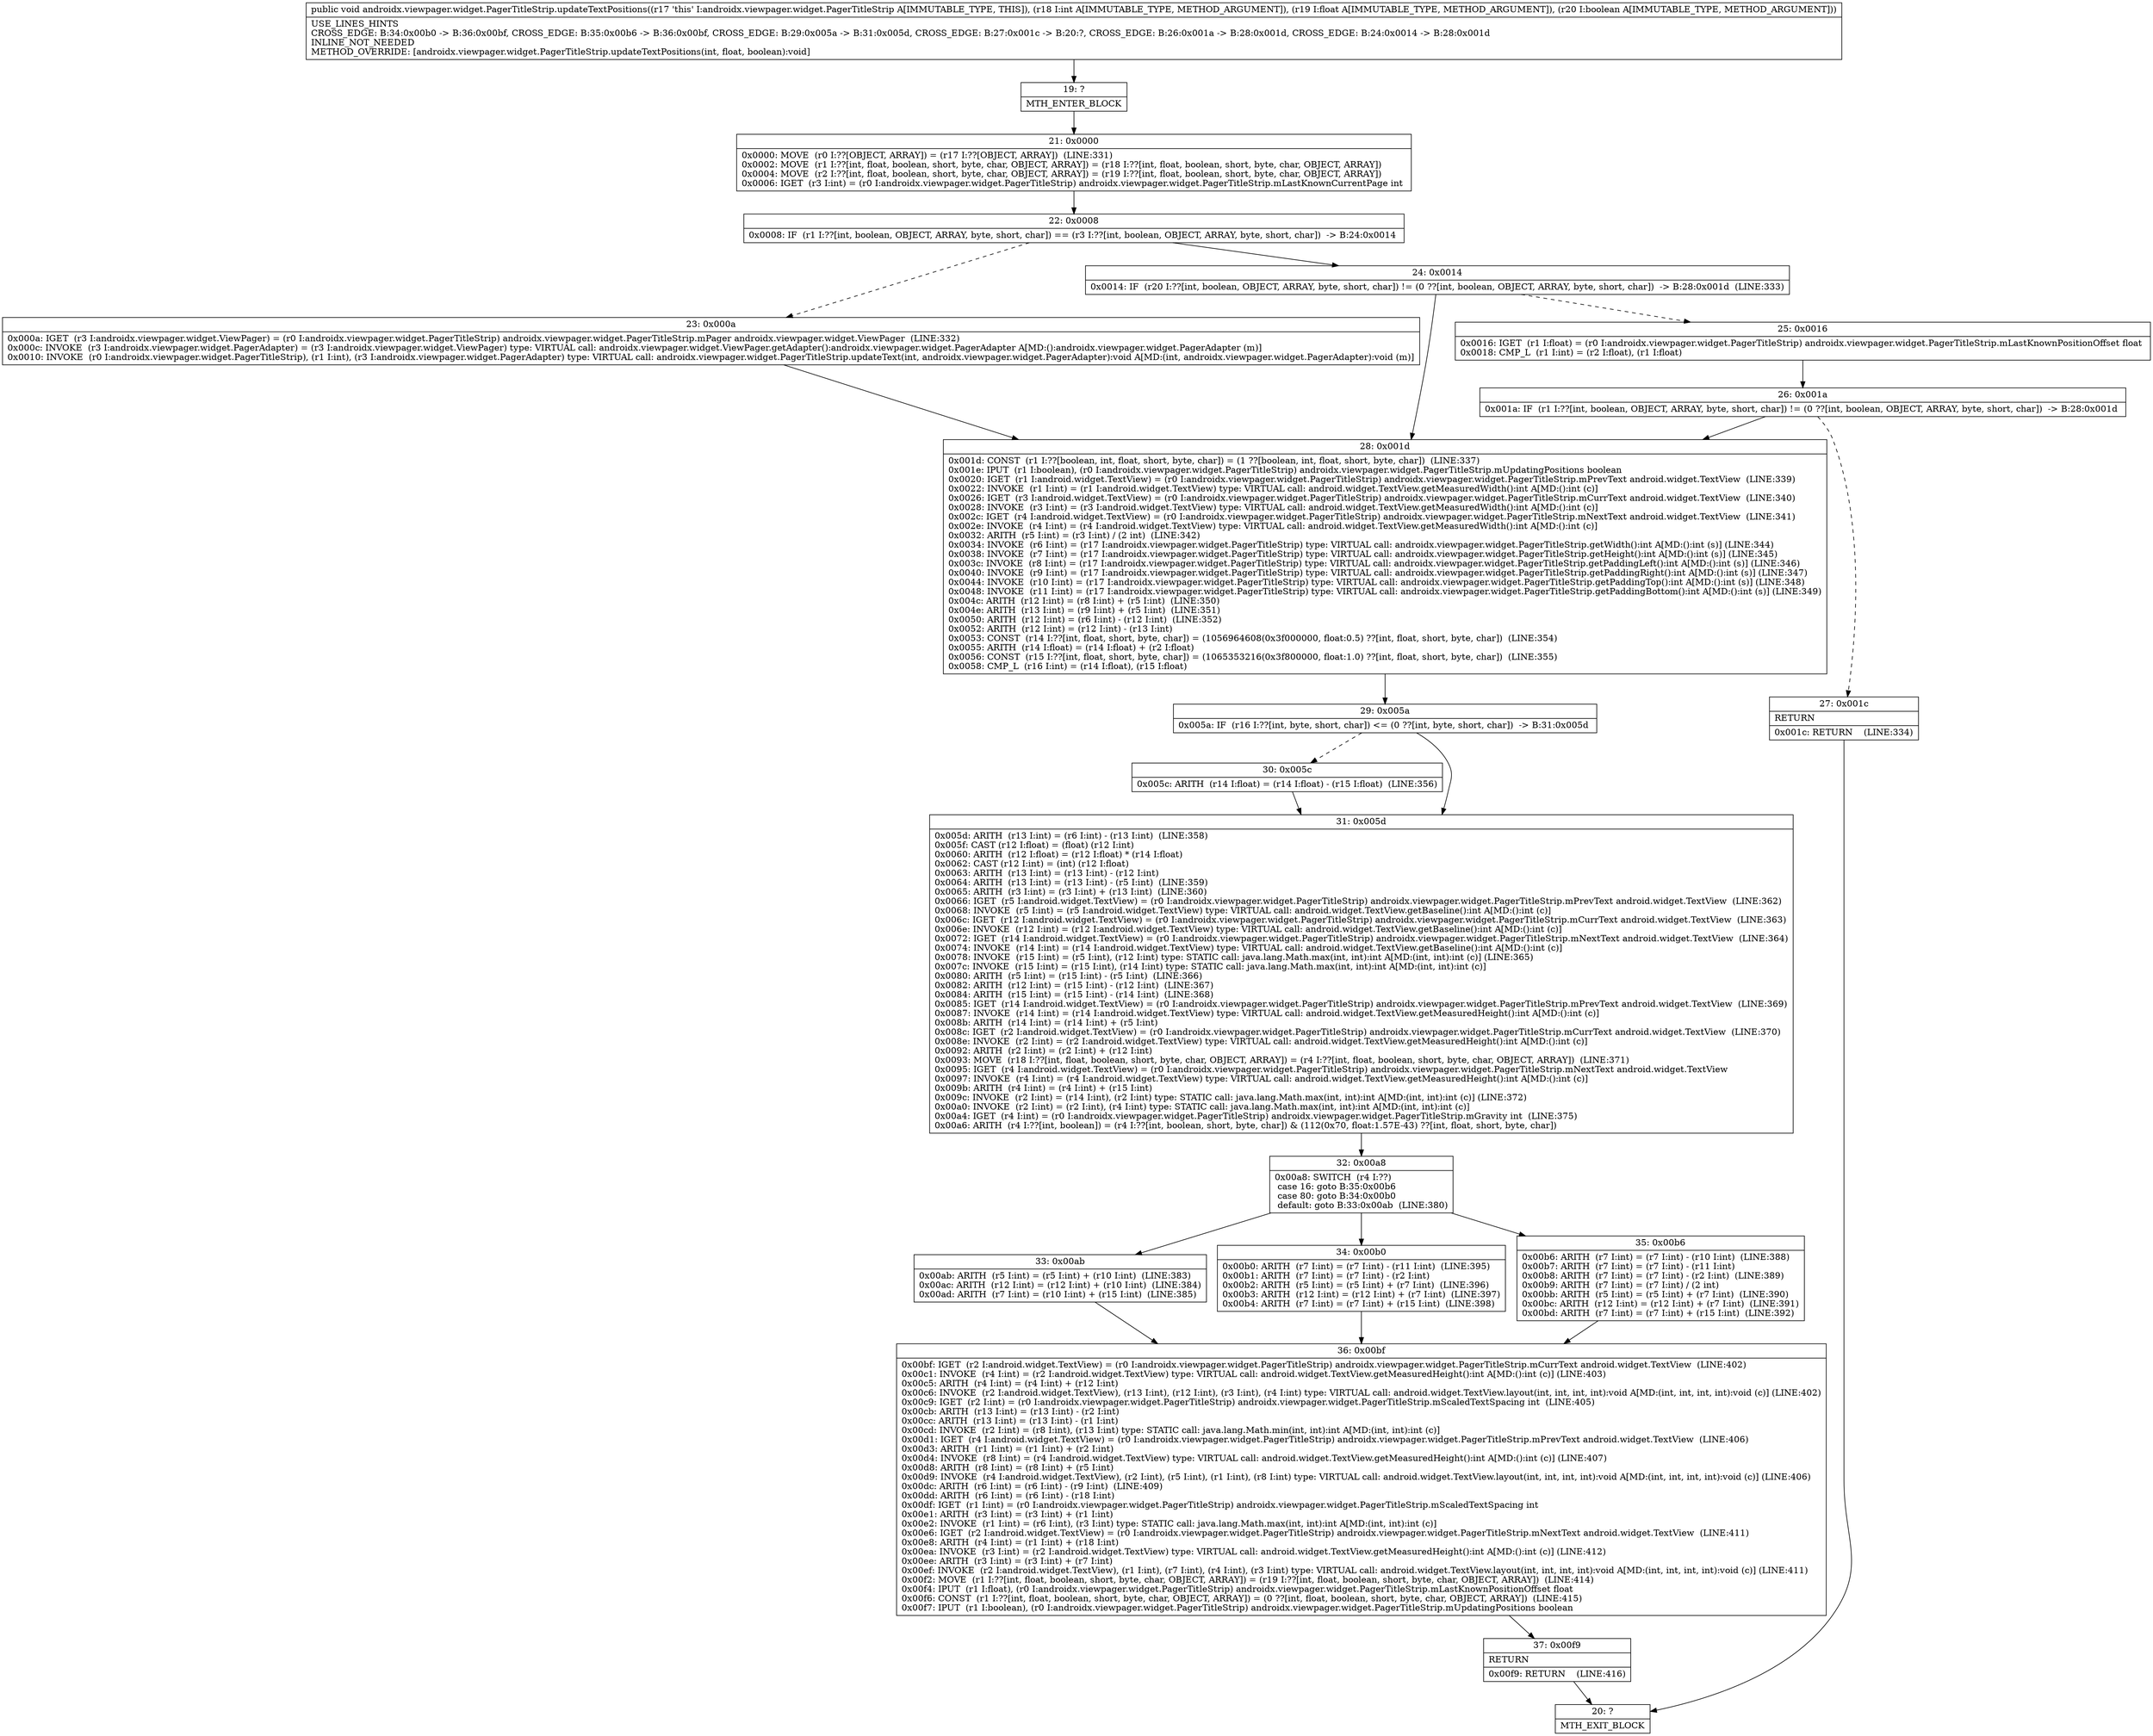 digraph "CFG forandroidx.viewpager.widget.PagerTitleStrip.updateTextPositions(IFZ)V" {
Node_19 [shape=record,label="{19\:\ ?|MTH_ENTER_BLOCK\l}"];
Node_21 [shape=record,label="{21\:\ 0x0000|0x0000: MOVE  (r0 I:??[OBJECT, ARRAY]) = (r17 I:??[OBJECT, ARRAY])  (LINE:331)\l0x0002: MOVE  (r1 I:??[int, float, boolean, short, byte, char, OBJECT, ARRAY]) = (r18 I:??[int, float, boolean, short, byte, char, OBJECT, ARRAY]) \l0x0004: MOVE  (r2 I:??[int, float, boolean, short, byte, char, OBJECT, ARRAY]) = (r19 I:??[int, float, boolean, short, byte, char, OBJECT, ARRAY]) \l0x0006: IGET  (r3 I:int) = (r0 I:androidx.viewpager.widget.PagerTitleStrip) androidx.viewpager.widget.PagerTitleStrip.mLastKnownCurrentPage int \l}"];
Node_22 [shape=record,label="{22\:\ 0x0008|0x0008: IF  (r1 I:??[int, boolean, OBJECT, ARRAY, byte, short, char]) == (r3 I:??[int, boolean, OBJECT, ARRAY, byte, short, char])  \-\> B:24:0x0014 \l}"];
Node_23 [shape=record,label="{23\:\ 0x000a|0x000a: IGET  (r3 I:androidx.viewpager.widget.ViewPager) = (r0 I:androidx.viewpager.widget.PagerTitleStrip) androidx.viewpager.widget.PagerTitleStrip.mPager androidx.viewpager.widget.ViewPager  (LINE:332)\l0x000c: INVOKE  (r3 I:androidx.viewpager.widget.PagerAdapter) = (r3 I:androidx.viewpager.widget.ViewPager) type: VIRTUAL call: androidx.viewpager.widget.ViewPager.getAdapter():androidx.viewpager.widget.PagerAdapter A[MD:():androidx.viewpager.widget.PagerAdapter (m)]\l0x0010: INVOKE  (r0 I:androidx.viewpager.widget.PagerTitleStrip), (r1 I:int), (r3 I:androidx.viewpager.widget.PagerAdapter) type: VIRTUAL call: androidx.viewpager.widget.PagerTitleStrip.updateText(int, androidx.viewpager.widget.PagerAdapter):void A[MD:(int, androidx.viewpager.widget.PagerAdapter):void (m)]\l}"];
Node_28 [shape=record,label="{28\:\ 0x001d|0x001d: CONST  (r1 I:??[boolean, int, float, short, byte, char]) = (1 ??[boolean, int, float, short, byte, char])  (LINE:337)\l0x001e: IPUT  (r1 I:boolean), (r0 I:androidx.viewpager.widget.PagerTitleStrip) androidx.viewpager.widget.PagerTitleStrip.mUpdatingPositions boolean \l0x0020: IGET  (r1 I:android.widget.TextView) = (r0 I:androidx.viewpager.widget.PagerTitleStrip) androidx.viewpager.widget.PagerTitleStrip.mPrevText android.widget.TextView  (LINE:339)\l0x0022: INVOKE  (r1 I:int) = (r1 I:android.widget.TextView) type: VIRTUAL call: android.widget.TextView.getMeasuredWidth():int A[MD:():int (c)]\l0x0026: IGET  (r3 I:android.widget.TextView) = (r0 I:androidx.viewpager.widget.PagerTitleStrip) androidx.viewpager.widget.PagerTitleStrip.mCurrText android.widget.TextView  (LINE:340)\l0x0028: INVOKE  (r3 I:int) = (r3 I:android.widget.TextView) type: VIRTUAL call: android.widget.TextView.getMeasuredWidth():int A[MD:():int (c)]\l0x002c: IGET  (r4 I:android.widget.TextView) = (r0 I:androidx.viewpager.widget.PagerTitleStrip) androidx.viewpager.widget.PagerTitleStrip.mNextText android.widget.TextView  (LINE:341)\l0x002e: INVOKE  (r4 I:int) = (r4 I:android.widget.TextView) type: VIRTUAL call: android.widget.TextView.getMeasuredWidth():int A[MD:():int (c)]\l0x0032: ARITH  (r5 I:int) = (r3 I:int) \/ (2 int)  (LINE:342)\l0x0034: INVOKE  (r6 I:int) = (r17 I:androidx.viewpager.widget.PagerTitleStrip) type: VIRTUAL call: androidx.viewpager.widget.PagerTitleStrip.getWidth():int A[MD:():int (s)] (LINE:344)\l0x0038: INVOKE  (r7 I:int) = (r17 I:androidx.viewpager.widget.PagerTitleStrip) type: VIRTUAL call: androidx.viewpager.widget.PagerTitleStrip.getHeight():int A[MD:():int (s)] (LINE:345)\l0x003c: INVOKE  (r8 I:int) = (r17 I:androidx.viewpager.widget.PagerTitleStrip) type: VIRTUAL call: androidx.viewpager.widget.PagerTitleStrip.getPaddingLeft():int A[MD:():int (s)] (LINE:346)\l0x0040: INVOKE  (r9 I:int) = (r17 I:androidx.viewpager.widget.PagerTitleStrip) type: VIRTUAL call: androidx.viewpager.widget.PagerTitleStrip.getPaddingRight():int A[MD:():int (s)] (LINE:347)\l0x0044: INVOKE  (r10 I:int) = (r17 I:androidx.viewpager.widget.PagerTitleStrip) type: VIRTUAL call: androidx.viewpager.widget.PagerTitleStrip.getPaddingTop():int A[MD:():int (s)] (LINE:348)\l0x0048: INVOKE  (r11 I:int) = (r17 I:androidx.viewpager.widget.PagerTitleStrip) type: VIRTUAL call: androidx.viewpager.widget.PagerTitleStrip.getPaddingBottom():int A[MD:():int (s)] (LINE:349)\l0x004c: ARITH  (r12 I:int) = (r8 I:int) + (r5 I:int)  (LINE:350)\l0x004e: ARITH  (r13 I:int) = (r9 I:int) + (r5 I:int)  (LINE:351)\l0x0050: ARITH  (r12 I:int) = (r6 I:int) \- (r12 I:int)  (LINE:352)\l0x0052: ARITH  (r12 I:int) = (r12 I:int) \- (r13 I:int) \l0x0053: CONST  (r14 I:??[int, float, short, byte, char]) = (1056964608(0x3f000000, float:0.5) ??[int, float, short, byte, char])  (LINE:354)\l0x0055: ARITH  (r14 I:float) = (r14 I:float) + (r2 I:float) \l0x0056: CONST  (r15 I:??[int, float, short, byte, char]) = (1065353216(0x3f800000, float:1.0) ??[int, float, short, byte, char])  (LINE:355)\l0x0058: CMP_L  (r16 I:int) = (r14 I:float), (r15 I:float) \l}"];
Node_29 [shape=record,label="{29\:\ 0x005a|0x005a: IF  (r16 I:??[int, byte, short, char]) \<= (0 ??[int, byte, short, char])  \-\> B:31:0x005d \l}"];
Node_30 [shape=record,label="{30\:\ 0x005c|0x005c: ARITH  (r14 I:float) = (r14 I:float) \- (r15 I:float)  (LINE:356)\l}"];
Node_31 [shape=record,label="{31\:\ 0x005d|0x005d: ARITH  (r13 I:int) = (r6 I:int) \- (r13 I:int)  (LINE:358)\l0x005f: CAST (r12 I:float) = (float) (r12 I:int) \l0x0060: ARITH  (r12 I:float) = (r12 I:float) * (r14 I:float) \l0x0062: CAST (r12 I:int) = (int) (r12 I:float) \l0x0063: ARITH  (r13 I:int) = (r13 I:int) \- (r12 I:int) \l0x0064: ARITH  (r13 I:int) = (r13 I:int) \- (r5 I:int)  (LINE:359)\l0x0065: ARITH  (r3 I:int) = (r3 I:int) + (r13 I:int)  (LINE:360)\l0x0066: IGET  (r5 I:android.widget.TextView) = (r0 I:androidx.viewpager.widget.PagerTitleStrip) androidx.viewpager.widget.PagerTitleStrip.mPrevText android.widget.TextView  (LINE:362)\l0x0068: INVOKE  (r5 I:int) = (r5 I:android.widget.TextView) type: VIRTUAL call: android.widget.TextView.getBaseline():int A[MD:():int (c)]\l0x006c: IGET  (r12 I:android.widget.TextView) = (r0 I:androidx.viewpager.widget.PagerTitleStrip) androidx.viewpager.widget.PagerTitleStrip.mCurrText android.widget.TextView  (LINE:363)\l0x006e: INVOKE  (r12 I:int) = (r12 I:android.widget.TextView) type: VIRTUAL call: android.widget.TextView.getBaseline():int A[MD:():int (c)]\l0x0072: IGET  (r14 I:android.widget.TextView) = (r0 I:androidx.viewpager.widget.PagerTitleStrip) androidx.viewpager.widget.PagerTitleStrip.mNextText android.widget.TextView  (LINE:364)\l0x0074: INVOKE  (r14 I:int) = (r14 I:android.widget.TextView) type: VIRTUAL call: android.widget.TextView.getBaseline():int A[MD:():int (c)]\l0x0078: INVOKE  (r15 I:int) = (r5 I:int), (r12 I:int) type: STATIC call: java.lang.Math.max(int, int):int A[MD:(int, int):int (c)] (LINE:365)\l0x007c: INVOKE  (r15 I:int) = (r15 I:int), (r14 I:int) type: STATIC call: java.lang.Math.max(int, int):int A[MD:(int, int):int (c)]\l0x0080: ARITH  (r5 I:int) = (r15 I:int) \- (r5 I:int)  (LINE:366)\l0x0082: ARITH  (r12 I:int) = (r15 I:int) \- (r12 I:int)  (LINE:367)\l0x0084: ARITH  (r15 I:int) = (r15 I:int) \- (r14 I:int)  (LINE:368)\l0x0085: IGET  (r14 I:android.widget.TextView) = (r0 I:androidx.viewpager.widget.PagerTitleStrip) androidx.viewpager.widget.PagerTitleStrip.mPrevText android.widget.TextView  (LINE:369)\l0x0087: INVOKE  (r14 I:int) = (r14 I:android.widget.TextView) type: VIRTUAL call: android.widget.TextView.getMeasuredHeight():int A[MD:():int (c)]\l0x008b: ARITH  (r14 I:int) = (r14 I:int) + (r5 I:int) \l0x008c: IGET  (r2 I:android.widget.TextView) = (r0 I:androidx.viewpager.widget.PagerTitleStrip) androidx.viewpager.widget.PagerTitleStrip.mCurrText android.widget.TextView  (LINE:370)\l0x008e: INVOKE  (r2 I:int) = (r2 I:android.widget.TextView) type: VIRTUAL call: android.widget.TextView.getMeasuredHeight():int A[MD:():int (c)]\l0x0092: ARITH  (r2 I:int) = (r2 I:int) + (r12 I:int) \l0x0093: MOVE  (r18 I:??[int, float, boolean, short, byte, char, OBJECT, ARRAY]) = (r4 I:??[int, float, boolean, short, byte, char, OBJECT, ARRAY])  (LINE:371)\l0x0095: IGET  (r4 I:android.widget.TextView) = (r0 I:androidx.viewpager.widget.PagerTitleStrip) androidx.viewpager.widget.PagerTitleStrip.mNextText android.widget.TextView \l0x0097: INVOKE  (r4 I:int) = (r4 I:android.widget.TextView) type: VIRTUAL call: android.widget.TextView.getMeasuredHeight():int A[MD:():int (c)]\l0x009b: ARITH  (r4 I:int) = (r4 I:int) + (r15 I:int) \l0x009c: INVOKE  (r2 I:int) = (r14 I:int), (r2 I:int) type: STATIC call: java.lang.Math.max(int, int):int A[MD:(int, int):int (c)] (LINE:372)\l0x00a0: INVOKE  (r2 I:int) = (r2 I:int), (r4 I:int) type: STATIC call: java.lang.Math.max(int, int):int A[MD:(int, int):int (c)]\l0x00a4: IGET  (r4 I:int) = (r0 I:androidx.viewpager.widget.PagerTitleStrip) androidx.viewpager.widget.PagerTitleStrip.mGravity int  (LINE:375)\l0x00a6: ARITH  (r4 I:??[int, boolean]) = (r4 I:??[int, boolean, short, byte, char]) & (112(0x70, float:1.57E\-43) ??[int, float, short, byte, char]) \l}"];
Node_32 [shape=record,label="{32\:\ 0x00a8|0x00a8: SWITCH  (r4 I:??)\l case 16: goto B:35:0x00b6\l case 80: goto B:34:0x00b0\l default: goto B:33:0x00ab  (LINE:380)\l}"];
Node_33 [shape=record,label="{33\:\ 0x00ab|0x00ab: ARITH  (r5 I:int) = (r5 I:int) + (r10 I:int)  (LINE:383)\l0x00ac: ARITH  (r12 I:int) = (r12 I:int) + (r10 I:int)  (LINE:384)\l0x00ad: ARITH  (r7 I:int) = (r10 I:int) + (r15 I:int)  (LINE:385)\l}"];
Node_36 [shape=record,label="{36\:\ 0x00bf|0x00bf: IGET  (r2 I:android.widget.TextView) = (r0 I:androidx.viewpager.widget.PagerTitleStrip) androidx.viewpager.widget.PagerTitleStrip.mCurrText android.widget.TextView  (LINE:402)\l0x00c1: INVOKE  (r4 I:int) = (r2 I:android.widget.TextView) type: VIRTUAL call: android.widget.TextView.getMeasuredHeight():int A[MD:():int (c)] (LINE:403)\l0x00c5: ARITH  (r4 I:int) = (r4 I:int) + (r12 I:int) \l0x00c6: INVOKE  (r2 I:android.widget.TextView), (r13 I:int), (r12 I:int), (r3 I:int), (r4 I:int) type: VIRTUAL call: android.widget.TextView.layout(int, int, int, int):void A[MD:(int, int, int, int):void (c)] (LINE:402)\l0x00c9: IGET  (r2 I:int) = (r0 I:androidx.viewpager.widget.PagerTitleStrip) androidx.viewpager.widget.PagerTitleStrip.mScaledTextSpacing int  (LINE:405)\l0x00cb: ARITH  (r13 I:int) = (r13 I:int) \- (r2 I:int) \l0x00cc: ARITH  (r13 I:int) = (r13 I:int) \- (r1 I:int) \l0x00cd: INVOKE  (r2 I:int) = (r8 I:int), (r13 I:int) type: STATIC call: java.lang.Math.min(int, int):int A[MD:(int, int):int (c)]\l0x00d1: IGET  (r4 I:android.widget.TextView) = (r0 I:androidx.viewpager.widget.PagerTitleStrip) androidx.viewpager.widget.PagerTitleStrip.mPrevText android.widget.TextView  (LINE:406)\l0x00d3: ARITH  (r1 I:int) = (r1 I:int) + (r2 I:int) \l0x00d4: INVOKE  (r8 I:int) = (r4 I:android.widget.TextView) type: VIRTUAL call: android.widget.TextView.getMeasuredHeight():int A[MD:():int (c)] (LINE:407)\l0x00d8: ARITH  (r8 I:int) = (r8 I:int) + (r5 I:int) \l0x00d9: INVOKE  (r4 I:android.widget.TextView), (r2 I:int), (r5 I:int), (r1 I:int), (r8 I:int) type: VIRTUAL call: android.widget.TextView.layout(int, int, int, int):void A[MD:(int, int, int, int):void (c)] (LINE:406)\l0x00dc: ARITH  (r6 I:int) = (r6 I:int) \- (r9 I:int)  (LINE:409)\l0x00dd: ARITH  (r6 I:int) = (r6 I:int) \- (r18 I:int) \l0x00df: IGET  (r1 I:int) = (r0 I:androidx.viewpager.widget.PagerTitleStrip) androidx.viewpager.widget.PagerTitleStrip.mScaledTextSpacing int \l0x00e1: ARITH  (r3 I:int) = (r3 I:int) + (r1 I:int) \l0x00e2: INVOKE  (r1 I:int) = (r6 I:int), (r3 I:int) type: STATIC call: java.lang.Math.max(int, int):int A[MD:(int, int):int (c)]\l0x00e6: IGET  (r2 I:android.widget.TextView) = (r0 I:androidx.viewpager.widget.PagerTitleStrip) androidx.viewpager.widget.PagerTitleStrip.mNextText android.widget.TextView  (LINE:411)\l0x00e8: ARITH  (r4 I:int) = (r1 I:int) + (r18 I:int) \l0x00ea: INVOKE  (r3 I:int) = (r2 I:android.widget.TextView) type: VIRTUAL call: android.widget.TextView.getMeasuredHeight():int A[MD:():int (c)] (LINE:412)\l0x00ee: ARITH  (r3 I:int) = (r3 I:int) + (r7 I:int) \l0x00ef: INVOKE  (r2 I:android.widget.TextView), (r1 I:int), (r7 I:int), (r4 I:int), (r3 I:int) type: VIRTUAL call: android.widget.TextView.layout(int, int, int, int):void A[MD:(int, int, int, int):void (c)] (LINE:411)\l0x00f2: MOVE  (r1 I:??[int, float, boolean, short, byte, char, OBJECT, ARRAY]) = (r19 I:??[int, float, boolean, short, byte, char, OBJECT, ARRAY])  (LINE:414)\l0x00f4: IPUT  (r1 I:float), (r0 I:androidx.viewpager.widget.PagerTitleStrip) androidx.viewpager.widget.PagerTitleStrip.mLastKnownPositionOffset float \l0x00f6: CONST  (r1 I:??[int, float, boolean, short, byte, char, OBJECT, ARRAY]) = (0 ??[int, float, boolean, short, byte, char, OBJECT, ARRAY])  (LINE:415)\l0x00f7: IPUT  (r1 I:boolean), (r0 I:androidx.viewpager.widget.PagerTitleStrip) androidx.viewpager.widget.PagerTitleStrip.mUpdatingPositions boolean \l}"];
Node_37 [shape=record,label="{37\:\ 0x00f9|RETURN\l|0x00f9: RETURN    (LINE:416)\l}"];
Node_20 [shape=record,label="{20\:\ ?|MTH_EXIT_BLOCK\l}"];
Node_34 [shape=record,label="{34\:\ 0x00b0|0x00b0: ARITH  (r7 I:int) = (r7 I:int) \- (r11 I:int)  (LINE:395)\l0x00b1: ARITH  (r7 I:int) = (r7 I:int) \- (r2 I:int) \l0x00b2: ARITH  (r5 I:int) = (r5 I:int) + (r7 I:int)  (LINE:396)\l0x00b3: ARITH  (r12 I:int) = (r12 I:int) + (r7 I:int)  (LINE:397)\l0x00b4: ARITH  (r7 I:int) = (r7 I:int) + (r15 I:int)  (LINE:398)\l}"];
Node_35 [shape=record,label="{35\:\ 0x00b6|0x00b6: ARITH  (r7 I:int) = (r7 I:int) \- (r10 I:int)  (LINE:388)\l0x00b7: ARITH  (r7 I:int) = (r7 I:int) \- (r11 I:int) \l0x00b8: ARITH  (r7 I:int) = (r7 I:int) \- (r2 I:int)  (LINE:389)\l0x00b9: ARITH  (r7 I:int) = (r7 I:int) \/ (2 int) \l0x00bb: ARITH  (r5 I:int) = (r5 I:int) + (r7 I:int)  (LINE:390)\l0x00bc: ARITH  (r12 I:int) = (r12 I:int) + (r7 I:int)  (LINE:391)\l0x00bd: ARITH  (r7 I:int) = (r7 I:int) + (r15 I:int)  (LINE:392)\l}"];
Node_24 [shape=record,label="{24\:\ 0x0014|0x0014: IF  (r20 I:??[int, boolean, OBJECT, ARRAY, byte, short, char]) != (0 ??[int, boolean, OBJECT, ARRAY, byte, short, char])  \-\> B:28:0x001d  (LINE:333)\l}"];
Node_25 [shape=record,label="{25\:\ 0x0016|0x0016: IGET  (r1 I:float) = (r0 I:androidx.viewpager.widget.PagerTitleStrip) androidx.viewpager.widget.PagerTitleStrip.mLastKnownPositionOffset float \l0x0018: CMP_L  (r1 I:int) = (r2 I:float), (r1 I:float) \l}"];
Node_26 [shape=record,label="{26\:\ 0x001a|0x001a: IF  (r1 I:??[int, boolean, OBJECT, ARRAY, byte, short, char]) != (0 ??[int, boolean, OBJECT, ARRAY, byte, short, char])  \-\> B:28:0x001d \l}"];
Node_27 [shape=record,label="{27\:\ 0x001c|RETURN\l|0x001c: RETURN    (LINE:334)\l}"];
MethodNode[shape=record,label="{public void androidx.viewpager.widget.PagerTitleStrip.updateTextPositions((r17 'this' I:androidx.viewpager.widget.PagerTitleStrip A[IMMUTABLE_TYPE, THIS]), (r18 I:int A[IMMUTABLE_TYPE, METHOD_ARGUMENT]), (r19 I:float A[IMMUTABLE_TYPE, METHOD_ARGUMENT]), (r20 I:boolean A[IMMUTABLE_TYPE, METHOD_ARGUMENT]))  | USE_LINES_HINTS\lCROSS_EDGE: B:34:0x00b0 \-\> B:36:0x00bf, CROSS_EDGE: B:35:0x00b6 \-\> B:36:0x00bf, CROSS_EDGE: B:29:0x005a \-\> B:31:0x005d, CROSS_EDGE: B:27:0x001c \-\> B:20:?, CROSS_EDGE: B:26:0x001a \-\> B:28:0x001d, CROSS_EDGE: B:24:0x0014 \-\> B:28:0x001d\lINLINE_NOT_NEEDED\lMETHOD_OVERRIDE: [androidx.viewpager.widget.PagerTitleStrip.updateTextPositions(int, float, boolean):void]\l}"];
MethodNode -> Node_19;Node_19 -> Node_21;
Node_21 -> Node_22;
Node_22 -> Node_23[style=dashed];
Node_22 -> Node_24;
Node_23 -> Node_28;
Node_28 -> Node_29;
Node_29 -> Node_30[style=dashed];
Node_29 -> Node_31;
Node_30 -> Node_31;
Node_31 -> Node_32;
Node_32 -> Node_33;
Node_32 -> Node_34;
Node_32 -> Node_35;
Node_33 -> Node_36;
Node_36 -> Node_37;
Node_37 -> Node_20;
Node_34 -> Node_36;
Node_35 -> Node_36;
Node_24 -> Node_25[style=dashed];
Node_24 -> Node_28;
Node_25 -> Node_26;
Node_26 -> Node_27[style=dashed];
Node_26 -> Node_28;
Node_27 -> Node_20;
}

